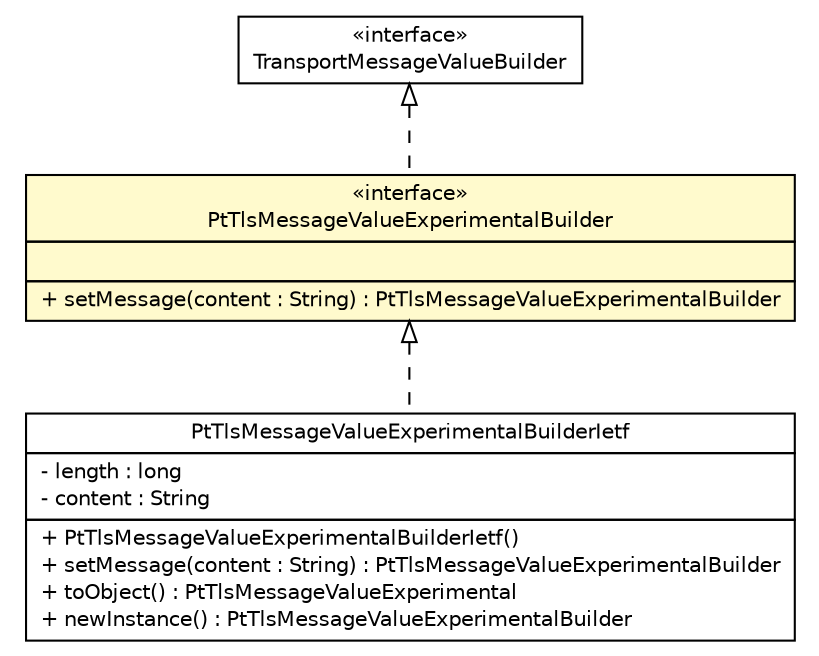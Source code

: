#!/usr/local/bin/dot
#
# Class diagram 
# Generated by UMLGraph version R5_6 (http://www.umlgraph.org/)
#

digraph G {
	edge [fontname="Helvetica",fontsize=10,labelfontname="Helvetica",labelfontsize=10];
	node [fontname="Helvetica",fontsize=10,shape=plaintext];
	nodesep=0.25;
	ranksep=0.5;
	// de.hsbremen.tc.tnc.message.t.value.TransportMessageValueBuilder
	c144803 [label=<<table title="de.hsbremen.tc.tnc.message.t.value.TransportMessageValueBuilder" border="0" cellborder="1" cellspacing="0" cellpadding="2" port="p" href="../../../../../de/hsbremen/tc/tnc/message/t/value/TransportMessageValueBuilder.html">
		<tr><td><table border="0" cellspacing="0" cellpadding="1">
<tr><td align="center" balign="center"> &#171;interface&#187; </td></tr>
<tr><td align="center" balign="center"> TransportMessageValueBuilder </td></tr>
		</table></td></tr>
		</table>>, URL="../../../../../de/hsbremen/tc/tnc/message/t/value/TransportMessageValueBuilder.html", fontname="Helvetica", fontcolor="black", fontsize=10.0];
	// org.ietf.nea.pt.value.PtTlsMessageValueExperimentalBuilderIetf
	c144834 [label=<<table title="org.ietf.nea.pt.value.PtTlsMessageValueExperimentalBuilderIetf" border="0" cellborder="1" cellspacing="0" cellpadding="2" port="p" href="./PtTlsMessageValueExperimentalBuilderIetf.html">
		<tr><td><table border="0" cellspacing="0" cellpadding="1">
<tr><td align="center" balign="center"> PtTlsMessageValueExperimentalBuilderIetf </td></tr>
		</table></td></tr>
		<tr><td><table border="0" cellspacing="0" cellpadding="1">
<tr><td align="left" balign="left"> - length : long </td></tr>
<tr><td align="left" balign="left"> - content : String </td></tr>
		</table></td></tr>
		<tr><td><table border="0" cellspacing="0" cellpadding="1">
<tr><td align="left" balign="left"> + PtTlsMessageValueExperimentalBuilderIetf() </td></tr>
<tr><td align="left" balign="left"> + setMessage(content : String) : PtTlsMessageValueExperimentalBuilder </td></tr>
<tr><td align="left" balign="left"> + toObject() : PtTlsMessageValueExperimental </td></tr>
<tr><td align="left" balign="left"> + newInstance() : PtTlsMessageValueExperimentalBuilder </td></tr>
		</table></td></tr>
		</table>>, URL="./PtTlsMessageValueExperimentalBuilderIetf.html", fontname="Helvetica", fontcolor="black", fontsize=10.0];
	// org.ietf.nea.pt.value.PtTlsMessageValueExperimentalBuilder
	c144838 [label=<<table title="org.ietf.nea.pt.value.PtTlsMessageValueExperimentalBuilder" border="0" cellborder="1" cellspacing="0" cellpadding="2" port="p" bgcolor="lemonChiffon" href="./PtTlsMessageValueExperimentalBuilder.html">
		<tr><td><table border="0" cellspacing="0" cellpadding="1">
<tr><td align="center" balign="center"> &#171;interface&#187; </td></tr>
<tr><td align="center" balign="center"> PtTlsMessageValueExperimentalBuilder </td></tr>
		</table></td></tr>
		<tr><td><table border="0" cellspacing="0" cellpadding="1">
<tr><td align="left" balign="left">  </td></tr>
		</table></td></tr>
		<tr><td><table border="0" cellspacing="0" cellpadding="1">
<tr><td align="left" balign="left"> + setMessage(content : String) : PtTlsMessageValueExperimentalBuilder </td></tr>
		</table></td></tr>
		</table>>, URL="./PtTlsMessageValueExperimentalBuilder.html", fontname="Helvetica", fontcolor="black", fontsize=10.0];
	//org.ietf.nea.pt.value.PtTlsMessageValueExperimentalBuilderIetf implements org.ietf.nea.pt.value.PtTlsMessageValueExperimentalBuilder
	c144838:p -> c144834:p [dir=back,arrowtail=empty,style=dashed];
	//org.ietf.nea.pt.value.PtTlsMessageValueExperimentalBuilder implements de.hsbremen.tc.tnc.message.t.value.TransportMessageValueBuilder
	c144803:p -> c144838:p [dir=back,arrowtail=empty,style=dashed];
}

